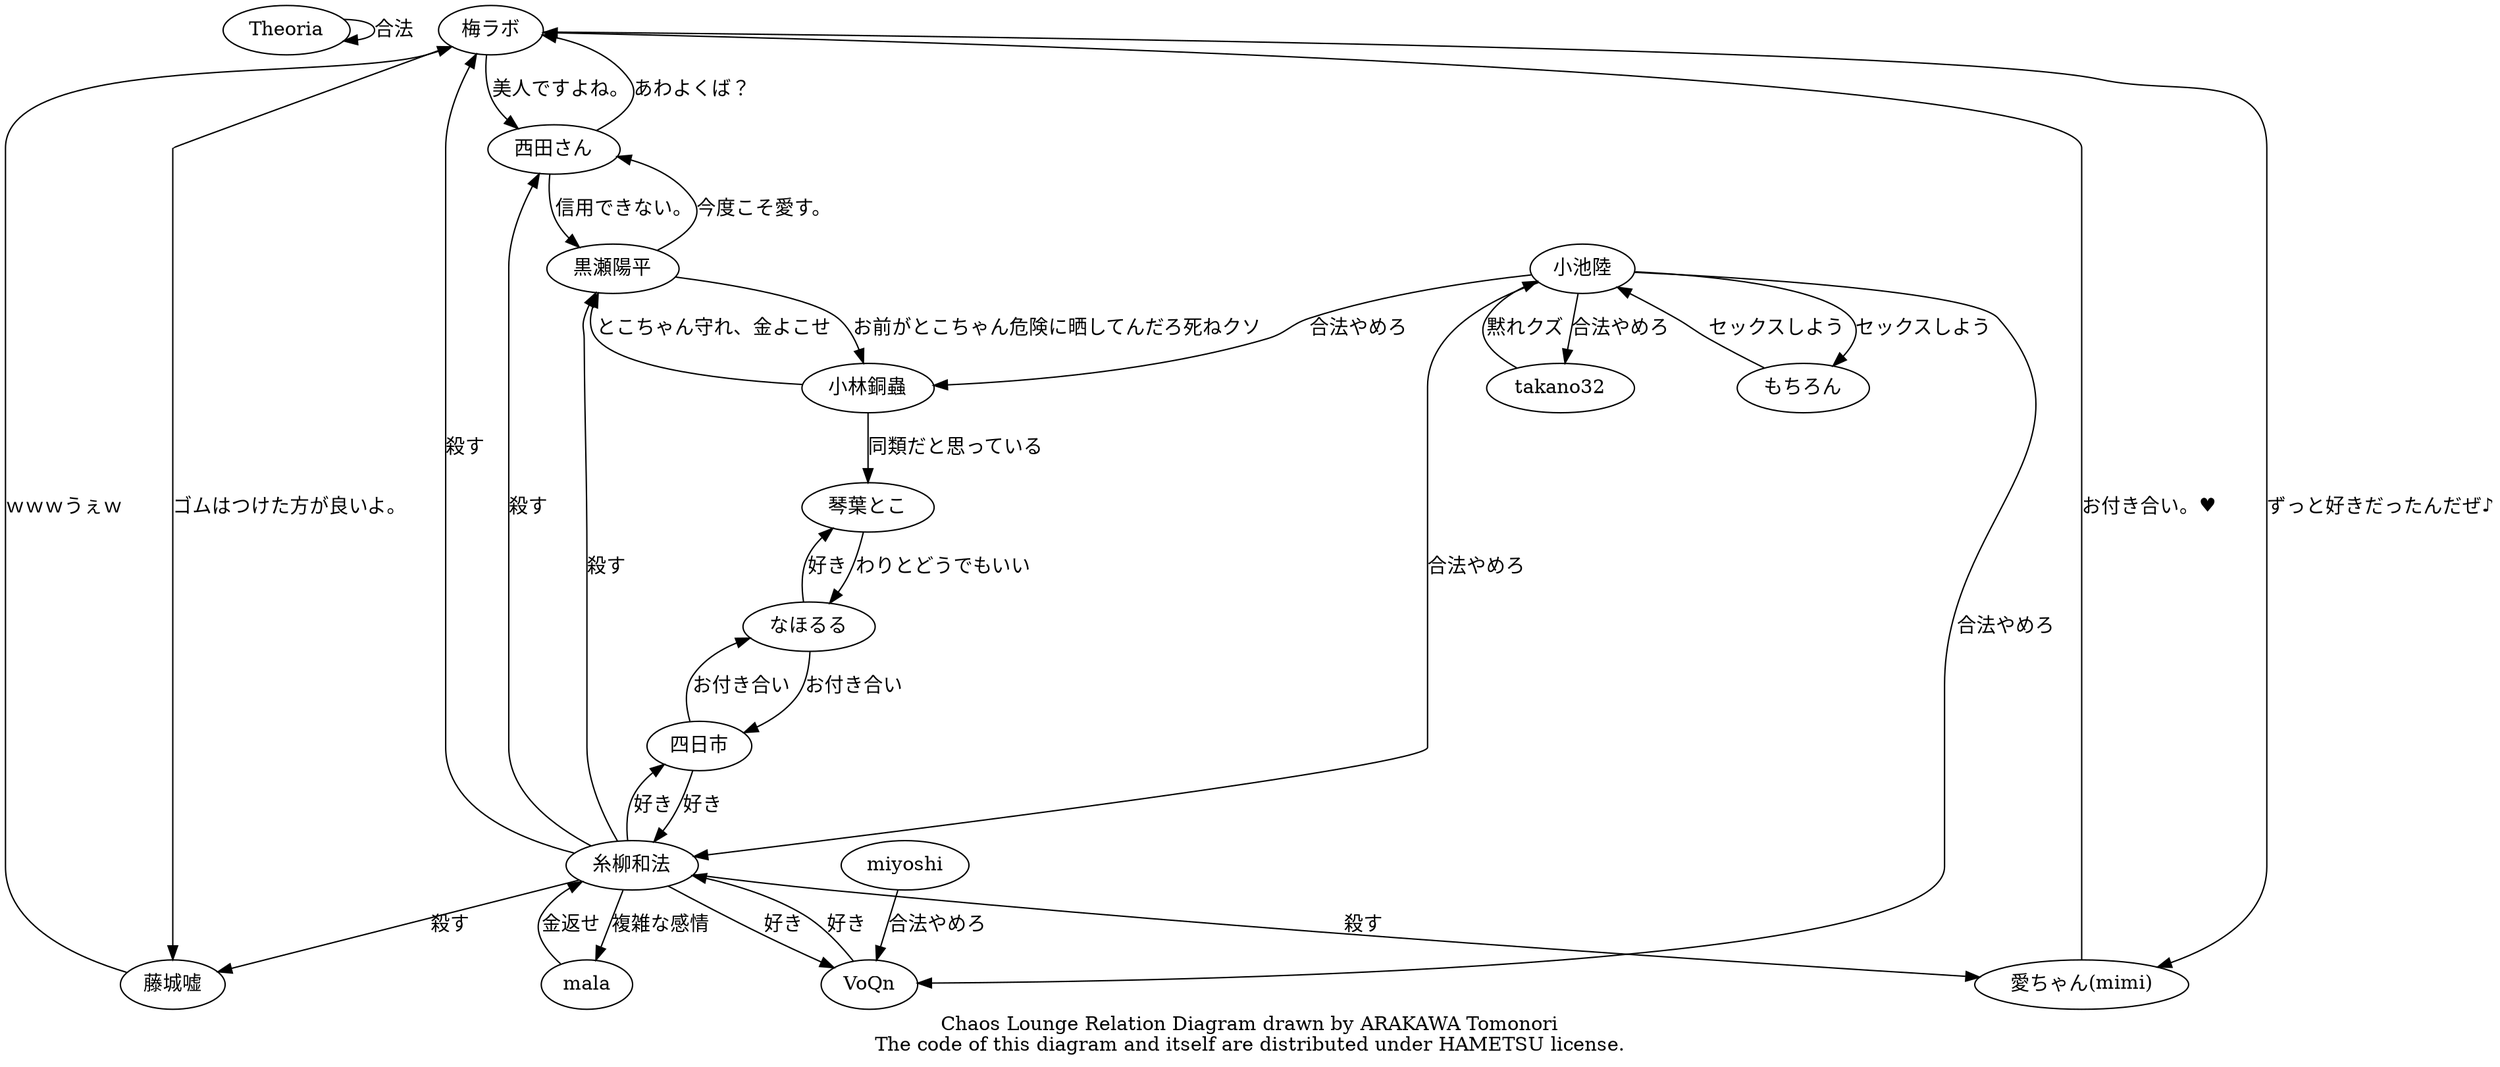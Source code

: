 digraph Chaos {
  Theoria   -> Theoria  [label = "合法"];
  梅ラボ    -> 藤城嘘   [label = "ゴムはつけた方が良いよ。"];
  梅ラボ    -> 西田さん [label = "美人ですよね。"];
  梅ラボ -> "愛ちゃん(mimi)" [label = "ずっと好きだったんだぜ♪"];
  藤城嘘   -> 梅ラボ   [label = "ｗｗｗうぇｗ"];
  西田さん -> 梅ラボ   [label = "あわよくば？"];
  西田さん -> 黒瀬陽平 [label = "信用できない。"];
  黒瀬陽平 -> 西田さん [label = "今度こそ愛す。"];
  黒瀬陽平 -> 小林銅蟲 [label = "お前がとこちゃん危険に晒してんだろ死ねクソ"];
  "愛ちゃん(mimi)" -> 梅ラボ [label = "お付き合い。♥"];
  糸柳和法 -> 梅ラボ  [label = "殺す"];
  糸柳和法 -> 藤城嘘   [label = "殺す"];
  糸柳和法 -> 黒瀬陽平 [label = "殺す"];
  糸柳和法 -> 西田さん [label = "殺す"];
  糸柳和法 -> "愛ちゃん(mimi)" [label = "殺す"];
  糸柳和法 -> 四日市 [label = "好き"];
  糸柳和法 -> VoQn [label = "好き"];
  糸柳和法 -> mala [label = "複雑な感情"];
  mala -> 糸柳和法 [label = "金返せ"];
  小池陸 -> 糸柳和法 [label = "合法やめろ"];
  小池陸 -> takano32 [label = "合法やめろ"];
  小池陸 -> 小林銅蟲 [label = "合法やめろ"];
  小池陸 -> VoQn [label = "合法やめろ"];
  小池陸 -> もちろん [label = "セックスしよう"];
  もちろん -> 小池陸 [label = "セックスしよう"];
  miyoshi -> VoQn [label = "合法やめろ"];
  小林銅蟲 -> 黒瀬陽平 [label = "とこちゃん守れ、金よこせ"];
  小林銅蟲 -> 琴葉とこ [label = "同類だと思っている"];
  takano32 -> 小池陸 [label = "黙れクズ"];
  なほるる -> 琴葉とこ [label = "好き"];
  なほるる -> 四日市 [label = "お付き合い"];
  琴葉とこ -> なほるる [label = "わりとどうでもいい"];
  四日市 -> なほるる [label = "お付き合い"];
  四日市 -> 糸柳和法 [label = "好き"];
  VoQn -> 糸柳和法 [label = "好き"];
  subgraph cluster_hoge {
    style = filled;
    color = lightgrey;
    // see also http://graphviz.org/content/cluster
  }
  label = "Chaos Lounge Relation Diagram drawn by ARAKAWA Tomonori\nThe code of this diagram and itself are distributed under HAMETSU license.";
}

